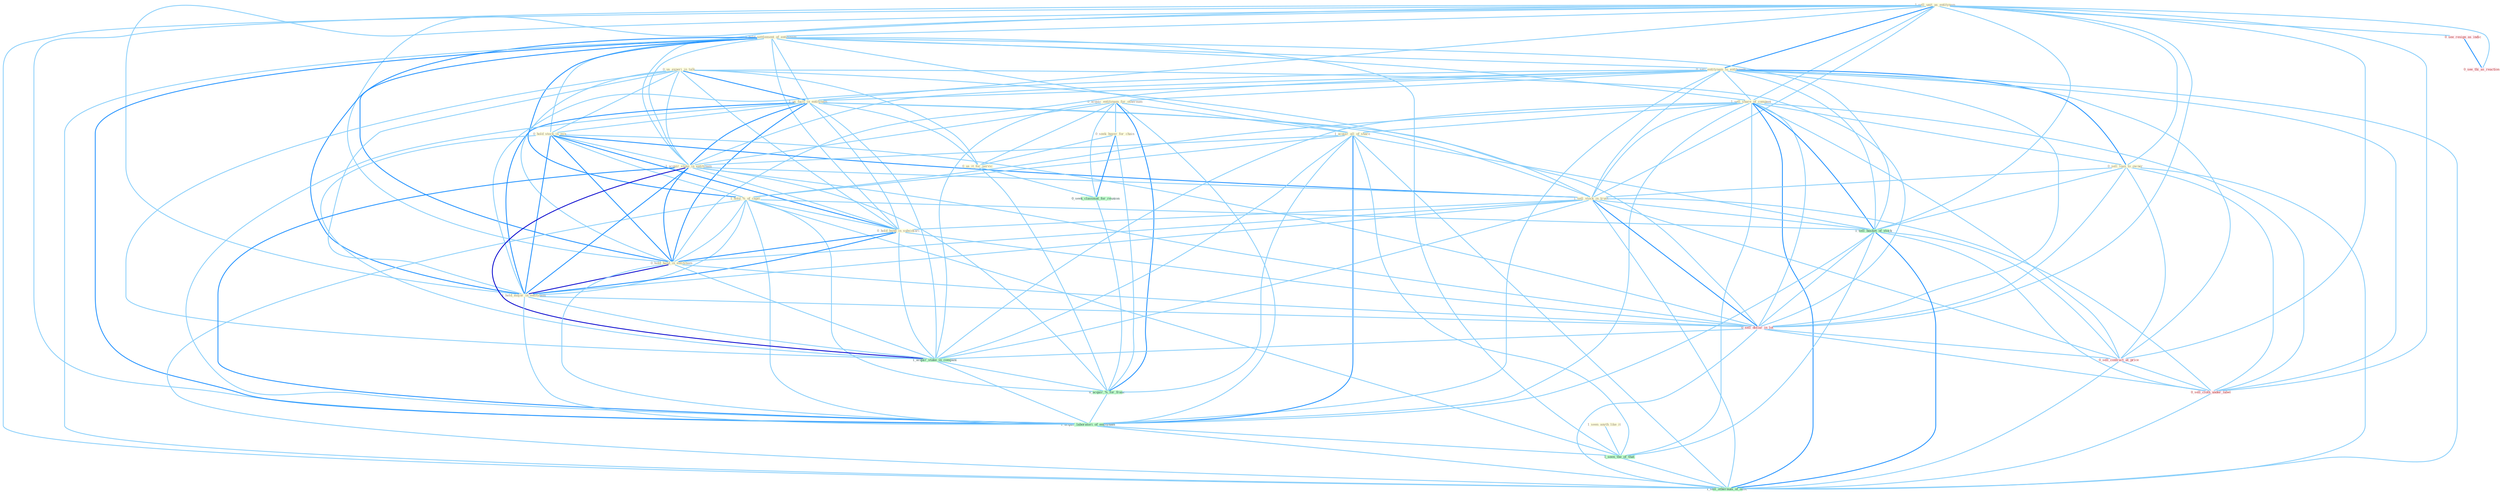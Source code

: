 Graph G{ 
    node
    [shape=polygon,style=filled,width=.5,height=.06,color="#BDFCC9",fixedsize=true,fontsize=4,
    fontcolor="#2f4f4f"];
    {node
    [color="#ffffe0", fontcolor="#8b7d6b"] "1_sell_unit_as_entitynam " "1_hold_settlement_of_entitynam " "0_us_experi_in_talk " "0_sell_entitynam_to_entitynam " "1_us_facil_in_entitynam " "1_seen_anyth_like_it " "1_sell_share_of_compani " "0_hold_stock_in_mix " "0_acquir_entitynam_for_othernum " "0_seek_buyer_for_chain " "1_acquir_all_of_share " "1_hold_%_of_capit " "0_sell_loan_to_owner " "1_acquir_stake_in_entitynam " "1_sell_stock_in_trust " "0_us_it_for_servic " "0_hold_bond_in_subsidiari " "0_hold_hand_in_entitynam " "1_hold_major_in_entitynam "}
{node [color="#fff0f5", fontcolor="#b22222"] "0_sell_dollar_in_lot " "0_see_resign_as_indic " "0_sell_contract_at_price " "0_sell_cloth_under_label " "0_see_thi_as_reaction "}
edge [color="#B0E2FF"];

	"1_sell_unit_as_entitynam " -- "1_hold_settlement_of_entitynam " [w="1", color="#87cefa" ];
	"1_sell_unit_as_entitynam " -- "0_sell_entitynam_to_entitynam " [w="2", color="#1e90ff" , len=0.8];
	"1_sell_unit_as_entitynam " -- "1_us_facil_in_entitynam " [w="1", color="#87cefa" ];
	"1_sell_unit_as_entitynam " -- "1_sell_share_of_compani " [w="1", color="#87cefa" ];
	"1_sell_unit_as_entitynam " -- "0_sell_loan_to_owner " [w="1", color="#87cefa" ];
	"1_sell_unit_as_entitynam " -- "1_acquir_stake_in_entitynam " [w="1", color="#87cefa" ];
	"1_sell_unit_as_entitynam " -- "1_sell_stock_in_trust " [w="1", color="#87cefa" ];
	"1_sell_unit_as_entitynam " -- "0_hold_hand_in_entitynam " [w="1", color="#87cefa" ];
	"1_sell_unit_as_entitynam " -- "1_hold_major_in_entitynam " [w="1", color="#87cefa" ];
	"1_sell_unit_as_entitynam " -- "1_sell_basket_of_stock " [w="1", color="#87cefa" ];
	"1_sell_unit_as_entitynam " -- "0_sell_dollar_in_lot " [w="1", color="#87cefa" ];
	"1_sell_unit_as_entitynam " -- "0_see_resign_as_indic " [w="1", color="#87cefa" ];
	"1_sell_unit_as_entitynam " -- "0_sell_contract_at_price " [w="1", color="#87cefa" ];
	"1_sell_unit_as_entitynam " -- "1_acquir_laboratori_of_entitynam " [w="1", color="#87cefa" ];
	"1_sell_unit_as_entitynam " -- "0_sell_cloth_under_label " [w="1", color="#87cefa" ];
	"1_sell_unit_as_entitynam " -- "1_sell_othernum_of_offic " [w="1", color="#87cefa" ];
	"1_sell_unit_as_entitynam " -- "0_see_thi_as_reaction " [w="1", color="#87cefa" ];
	"1_hold_settlement_of_entitynam " -- "0_sell_entitynam_to_entitynam " [w="1", color="#87cefa" ];
	"1_hold_settlement_of_entitynam " -- "1_us_facil_in_entitynam " [w="1", color="#87cefa" ];
	"1_hold_settlement_of_entitynam " -- "1_sell_share_of_compani " [w="1", color="#87cefa" ];
	"1_hold_settlement_of_entitynam " -- "0_hold_stock_in_mix " [w="1", color="#87cefa" ];
	"1_hold_settlement_of_entitynam " -- "1_acquir_all_of_share " [w="1", color="#87cefa" ];
	"1_hold_settlement_of_entitynam " -- "1_hold_%_of_capit " [w="2", color="#1e90ff" , len=0.8];
	"1_hold_settlement_of_entitynam " -- "1_acquir_stake_in_entitynam " [w="1", color="#87cefa" ];
	"1_hold_settlement_of_entitynam " -- "0_hold_bond_in_subsidiari " [w="1", color="#87cefa" ];
	"1_hold_settlement_of_entitynam " -- "0_hold_hand_in_entitynam " [w="2", color="#1e90ff" , len=0.8];
	"1_hold_settlement_of_entitynam " -- "1_hold_major_in_entitynam " [w="2", color="#1e90ff" , len=0.8];
	"1_hold_settlement_of_entitynam " -- "1_sell_basket_of_stock " [w="1", color="#87cefa" ];
	"1_hold_settlement_of_entitynam " -- "1_acquir_laboratori_of_entitynam " [w="2", color="#1e90ff" , len=0.8];
	"1_hold_settlement_of_entitynam " -- "1_seen_the_of_that " [w="1", color="#87cefa" ];
	"1_hold_settlement_of_entitynam " -- "1_sell_othernum_of_offic " [w="1", color="#87cefa" ];
	"0_us_experi_in_talk " -- "1_us_facil_in_entitynam " [w="2", color="#1e90ff" , len=0.8];
	"0_us_experi_in_talk " -- "0_hold_stock_in_mix " [w="1", color="#87cefa" ];
	"0_us_experi_in_talk " -- "1_acquir_stake_in_entitynam " [w="1", color="#87cefa" ];
	"0_us_experi_in_talk " -- "1_sell_stock_in_trust " [w="1", color="#87cefa" ];
	"0_us_experi_in_talk " -- "0_us_it_for_servic " [w="1", color="#87cefa" ];
	"0_us_experi_in_talk " -- "0_hold_bond_in_subsidiari " [w="1", color="#87cefa" ];
	"0_us_experi_in_talk " -- "0_hold_hand_in_entitynam " [w="1", color="#87cefa" ];
	"0_us_experi_in_talk " -- "1_hold_major_in_entitynam " [w="1", color="#87cefa" ];
	"0_us_experi_in_talk " -- "0_sell_dollar_in_lot " [w="1", color="#87cefa" ];
	"0_us_experi_in_talk " -- "1_acquir_stake_in_compani " [w="1", color="#87cefa" ];
	"0_sell_entitynam_to_entitynam " -- "1_us_facil_in_entitynam " [w="1", color="#87cefa" ];
	"0_sell_entitynam_to_entitynam " -- "1_sell_share_of_compani " [w="1", color="#87cefa" ];
	"0_sell_entitynam_to_entitynam " -- "0_acquir_entitynam_for_othernum " [w="1", color="#87cefa" ];
	"0_sell_entitynam_to_entitynam " -- "0_sell_loan_to_owner " [w="2", color="#1e90ff" , len=0.8];
	"0_sell_entitynam_to_entitynam " -- "1_acquir_stake_in_entitynam " [w="1", color="#87cefa" ];
	"0_sell_entitynam_to_entitynam " -- "1_sell_stock_in_trust " [w="1", color="#87cefa" ];
	"0_sell_entitynam_to_entitynam " -- "0_hold_hand_in_entitynam " [w="1", color="#87cefa" ];
	"0_sell_entitynam_to_entitynam " -- "1_hold_major_in_entitynam " [w="1", color="#87cefa" ];
	"0_sell_entitynam_to_entitynam " -- "1_sell_basket_of_stock " [w="1", color="#87cefa" ];
	"0_sell_entitynam_to_entitynam " -- "0_sell_dollar_in_lot " [w="1", color="#87cefa" ];
	"0_sell_entitynam_to_entitynam " -- "0_sell_contract_at_price " [w="1", color="#87cefa" ];
	"0_sell_entitynam_to_entitynam " -- "1_acquir_laboratori_of_entitynam " [w="1", color="#87cefa" ];
	"0_sell_entitynam_to_entitynam " -- "0_sell_cloth_under_label " [w="1", color="#87cefa" ];
	"0_sell_entitynam_to_entitynam " -- "1_sell_othernum_of_offic " [w="1", color="#87cefa" ];
	"1_us_facil_in_entitynam " -- "0_hold_stock_in_mix " [w="1", color="#87cefa" ];
	"1_us_facil_in_entitynam " -- "1_acquir_stake_in_entitynam " [w="2", color="#1e90ff" , len=0.8];
	"1_us_facil_in_entitynam " -- "1_sell_stock_in_trust " [w="1", color="#87cefa" ];
	"1_us_facil_in_entitynam " -- "0_us_it_for_servic " [w="1", color="#87cefa" ];
	"1_us_facil_in_entitynam " -- "0_hold_bond_in_subsidiari " [w="1", color="#87cefa" ];
	"1_us_facil_in_entitynam " -- "0_hold_hand_in_entitynam " [w="2", color="#1e90ff" , len=0.8];
	"1_us_facil_in_entitynam " -- "1_hold_major_in_entitynam " [w="2", color="#1e90ff" , len=0.8];
	"1_us_facil_in_entitynam " -- "0_sell_dollar_in_lot " [w="1", color="#87cefa" ];
	"1_us_facil_in_entitynam " -- "1_acquir_stake_in_compani " [w="1", color="#87cefa" ];
	"1_us_facil_in_entitynam " -- "1_acquir_laboratori_of_entitynam " [w="1", color="#87cefa" ];
	"1_seen_anyth_like_it " -- "1_seen_the_of_that " [w="1", color="#87cefa" ];
	"1_sell_share_of_compani " -- "1_acquir_all_of_share " [w="1", color="#87cefa" ];
	"1_sell_share_of_compani " -- "1_hold_%_of_capit " [w="1", color="#87cefa" ];
	"1_sell_share_of_compani " -- "0_sell_loan_to_owner " [w="1", color="#87cefa" ];
	"1_sell_share_of_compani " -- "1_sell_stock_in_trust " [w="1", color="#87cefa" ];
	"1_sell_share_of_compani " -- "1_sell_basket_of_stock " [w="2", color="#1e90ff" , len=0.8];
	"1_sell_share_of_compani " -- "0_sell_dollar_in_lot " [w="1", color="#87cefa" ];
	"1_sell_share_of_compani " -- "1_acquir_stake_in_compani " [w="1", color="#87cefa" ];
	"1_sell_share_of_compani " -- "0_sell_contract_at_price " [w="1", color="#87cefa" ];
	"1_sell_share_of_compani " -- "1_acquir_laboratori_of_entitynam " [w="1", color="#87cefa" ];
	"1_sell_share_of_compani " -- "0_sell_cloth_under_label " [w="1", color="#87cefa" ];
	"1_sell_share_of_compani " -- "1_seen_the_of_that " [w="1", color="#87cefa" ];
	"1_sell_share_of_compani " -- "1_sell_othernum_of_offic " [w="2", color="#1e90ff" , len=0.8];
	"0_hold_stock_in_mix " -- "1_hold_%_of_capit " [w="1", color="#87cefa" ];
	"0_hold_stock_in_mix " -- "1_acquir_stake_in_entitynam " [w="1", color="#87cefa" ];
	"0_hold_stock_in_mix " -- "1_sell_stock_in_trust " [w="2", color="#1e90ff" , len=0.8];
	"0_hold_stock_in_mix " -- "0_hold_bond_in_subsidiari " [w="2", color="#1e90ff" , len=0.8];
	"0_hold_stock_in_mix " -- "0_hold_hand_in_entitynam " [w="2", color="#1e90ff" , len=0.8];
	"0_hold_stock_in_mix " -- "1_hold_major_in_entitynam " [w="2", color="#1e90ff" , len=0.8];
	"0_hold_stock_in_mix " -- "0_sell_dollar_in_lot " [w="1", color="#87cefa" ];
	"0_hold_stock_in_mix " -- "1_acquir_stake_in_compani " [w="1", color="#87cefa" ];
	"0_acquir_entitynam_for_othernum " -- "0_seek_buyer_for_chain " [w="1", color="#87cefa" ];
	"0_acquir_entitynam_for_othernum " -- "1_acquir_all_of_share " [w="1", color="#87cefa" ];
	"0_acquir_entitynam_for_othernum " -- "1_acquir_stake_in_entitynam " [w="1", color="#87cefa" ];
	"0_acquir_entitynam_for_othernum " -- "0_us_it_for_servic " [w="1", color="#87cefa" ];
	"0_acquir_entitynam_for_othernum " -- "0_seek_classmat_for_reunion " [w="1", color="#87cefa" ];
	"0_acquir_entitynam_for_othernum " -- "1_acquir_stake_in_compani " [w="1", color="#87cefa" ];
	"0_acquir_entitynam_for_othernum " -- "0_acquir_%_for_franc " [w="2", color="#1e90ff" , len=0.8];
	"0_acquir_entitynam_for_othernum " -- "1_acquir_laboratori_of_entitynam " [w="1", color="#87cefa" ];
	"0_seek_buyer_for_chain " -- "0_us_it_for_servic " [w="1", color="#87cefa" ];
	"0_seek_buyer_for_chain " -- "0_seek_classmat_for_reunion " [w="2", color="#1e90ff" , len=0.8];
	"0_seek_buyer_for_chain " -- "0_acquir_%_for_franc " [w="1", color="#87cefa" ];
	"1_acquir_all_of_share " -- "1_hold_%_of_capit " [w="1", color="#87cefa" ];
	"1_acquir_all_of_share " -- "1_acquir_stake_in_entitynam " [w="1", color="#87cefa" ];
	"1_acquir_all_of_share " -- "1_sell_basket_of_stock " [w="1", color="#87cefa" ];
	"1_acquir_all_of_share " -- "1_acquir_stake_in_compani " [w="1", color="#87cefa" ];
	"1_acquir_all_of_share " -- "0_acquir_%_for_franc " [w="1", color="#87cefa" ];
	"1_acquir_all_of_share " -- "1_acquir_laboratori_of_entitynam " [w="2", color="#1e90ff" , len=0.8];
	"1_acquir_all_of_share " -- "1_seen_the_of_that " [w="1", color="#87cefa" ];
	"1_acquir_all_of_share " -- "1_sell_othernum_of_offic " [w="1", color="#87cefa" ];
	"1_hold_%_of_capit " -- "0_hold_bond_in_subsidiari " [w="1", color="#87cefa" ];
	"1_hold_%_of_capit " -- "0_hold_hand_in_entitynam " [w="1", color="#87cefa" ];
	"1_hold_%_of_capit " -- "1_hold_major_in_entitynam " [w="1", color="#87cefa" ];
	"1_hold_%_of_capit " -- "1_sell_basket_of_stock " [w="1", color="#87cefa" ];
	"1_hold_%_of_capit " -- "0_acquir_%_for_franc " [w="1", color="#87cefa" ];
	"1_hold_%_of_capit " -- "1_acquir_laboratori_of_entitynam " [w="1", color="#87cefa" ];
	"1_hold_%_of_capit " -- "1_seen_the_of_that " [w="1", color="#87cefa" ];
	"1_hold_%_of_capit " -- "1_sell_othernum_of_offic " [w="1", color="#87cefa" ];
	"0_sell_loan_to_owner " -- "1_sell_stock_in_trust " [w="1", color="#87cefa" ];
	"0_sell_loan_to_owner " -- "1_sell_basket_of_stock " [w="1", color="#87cefa" ];
	"0_sell_loan_to_owner " -- "0_sell_dollar_in_lot " [w="1", color="#87cefa" ];
	"0_sell_loan_to_owner " -- "0_sell_contract_at_price " [w="1", color="#87cefa" ];
	"0_sell_loan_to_owner " -- "0_sell_cloth_under_label " [w="1", color="#87cefa" ];
	"0_sell_loan_to_owner " -- "1_sell_othernum_of_offic " [w="1", color="#87cefa" ];
	"1_acquir_stake_in_entitynam " -- "1_sell_stock_in_trust " [w="1", color="#87cefa" ];
	"1_acquir_stake_in_entitynam " -- "0_hold_bond_in_subsidiari " [w="1", color="#87cefa" ];
	"1_acquir_stake_in_entitynam " -- "0_hold_hand_in_entitynam " [w="2", color="#1e90ff" , len=0.8];
	"1_acquir_stake_in_entitynam " -- "1_hold_major_in_entitynam " [w="2", color="#1e90ff" , len=0.8];
	"1_acquir_stake_in_entitynam " -- "0_sell_dollar_in_lot " [w="1", color="#87cefa" ];
	"1_acquir_stake_in_entitynam " -- "1_acquir_stake_in_compani " [w="3", color="#0000cd" , len=0.6];
	"1_acquir_stake_in_entitynam " -- "0_acquir_%_for_franc " [w="1", color="#87cefa" ];
	"1_acquir_stake_in_entitynam " -- "1_acquir_laboratori_of_entitynam " [w="2", color="#1e90ff" , len=0.8];
	"1_sell_stock_in_trust " -- "0_hold_bond_in_subsidiari " [w="1", color="#87cefa" ];
	"1_sell_stock_in_trust " -- "0_hold_hand_in_entitynam " [w="1", color="#87cefa" ];
	"1_sell_stock_in_trust " -- "1_hold_major_in_entitynam " [w="1", color="#87cefa" ];
	"1_sell_stock_in_trust " -- "1_sell_basket_of_stock " [w="1", color="#87cefa" ];
	"1_sell_stock_in_trust " -- "0_sell_dollar_in_lot " [w="2", color="#1e90ff" , len=0.8];
	"1_sell_stock_in_trust " -- "1_acquir_stake_in_compani " [w="1", color="#87cefa" ];
	"1_sell_stock_in_trust " -- "0_sell_contract_at_price " [w="1", color="#87cefa" ];
	"1_sell_stock_in_trust " -- "0_sell_cloth_under_label " [w="1", color="#87cefa" ];
	"1_sell_stock_in_trust " -- "1_sell_othernum_of_offic " [w="1", color="#87cefa" ];
	"0_us_it_for_servic " -- "0_seek_classmat_for_reunion " [w="1", color="#87cefa" ];
	"0_us_it_for_servic " -- "0_acquir_%_for_franc " [w="1", color="#87cefa" ];
	"0_hold_bond_in_subsidiari " -- "0_hold_hand_in_entitynam " [w="2", color="#1e90ff" , len=0.8];
	"0_hold_bond_in_subsidiari " -- "1_hold_major_in_entitynam " [w="2", color="#1e90ff" , len=0.8];
	"0_hold_bond_in_subsidiari " -- "0_sell_dollar_in_lot " [w="1", color="#87cefa" ];
	"0_hold_bond_in_subsidiari " -- "1_acquir_stake_in_compani " [w="1", color="#87cefa" ];
	"0_hold_hand_in_entitynam " -- "1_hold_major_in_entitynam " [w="3", color="#0000cd" , len=0.6];
	"0_hold_hand_in_entitynam " -- "0_sell_dollar_in_lot " [w="1", color="#87cefa" ];
	"0_hold_hand_in_entitynam " -- "1_acquir_stake_in_compani " [w="1", color="#87cefa" ];
	"0_hold_hand_in_entitynam " -- "1_acquir_laboratori_of_entitynam " [w="1", color="#87cefa" ];
	"1_hold_major_in_entitynam " -- "0_sell_dollar_in_lot " [w="1", color="#87cefa" ];
	"1_hold_major_in_entitynam " -- "1_acquir_stake_in_compani " [w="1", color="#87cefa" ];
	"1_hold_major_in_entitynam " -- "1_acquir_laboratori_of_entitynam " [w="1", color="#87cefa" ];
	"0_seek_classmat_for_reunion " -- "0_acquir_%_for_franc " [w="1", color="#87cefa" ];
	"1_sell_basket_of_stock " -- "0_sell_dollar_in_lot " [w="1", color="#87cefa" ];
	"1_sell_basket_of_stock " -- "0_sell_contract_at_price " [w="1", color="#87cefa" ];
	"1_sell_basket_of_stock " -- "1_acquir_laboratori_of_entitynam " [w="1", color="#87cefa" ];
	"1_sell_basket_of_stock " -- "0_sell_cloth_under_label " [w="1", color="#87cefa" ];
	"1_sell_basket_of_stock " -- "1_seen_the_of_that " [w="1", color="#87cefa" ];
	"1_sell_basket_of_stock " -- "1_sell_othernum_of_offic " [w="2", color="#1e90ff" , len=0.8];
	"0_sell_dollar_in_lot " -- "1_acquir_stake_in_compani " [w="1", color="#87cefa" ];
	"0_sell_dollar_in_lot " -- "0_sell_contract_at_price " [w="1", color="#87cefa" ];
	"0_sell_dollar_in_lot " -- "0_sell_cloth_under_label " [w="1", color="#87cefa" ];
	"0_sell_dollar_in_lot " -- "1_sell_othernum_of_offic " [w="1", color="#87cefa" ];
	"0_see_resign_as_indic " -- "0_see_thi_as_reaction " [w="2", color="#1e90ff" , len=0.8];
	"1_acquir_stake_in_compani " -- "0_acquir_%_for_franc " [w="1", color="#87cefa" ];
	"1_acquir_stake_in_compani " -- "1_acquir_laboratori_of_entitynam " [w="1", color="#87cefa" ];
	"0_acquir_%_for_franc " -- "1_acquir_laboratori_of_entitynam " [w="1", color="#87cefa" ];
	"0_sell_contract_at_price " -- "0_sell_cloth_under_label " [w="1", color="#87cefa" ];
	"0_sell_contract_at_price " -- "1_sell_othernum_of_offic " [w="1", color="#87cefa" ];
	"1_acquir_laboratori_of_entitynam " -- "1_seen_the_of_that " [w="1", color="#87cefa" ];
	"1_acquir_laboratori_of_entitynam " -- "1_sell_othernum_of_offic " [w="1", color="#87cefa" ];
	"0_sell_cloth_under_label " -- "1_sell_othernum_of_offic " [w="1", color="#87cefa" ];
	"1_seen_the_of_that " -- "1_sell_othernum_of_offic " [w="1", color="#87cefa" ];
}